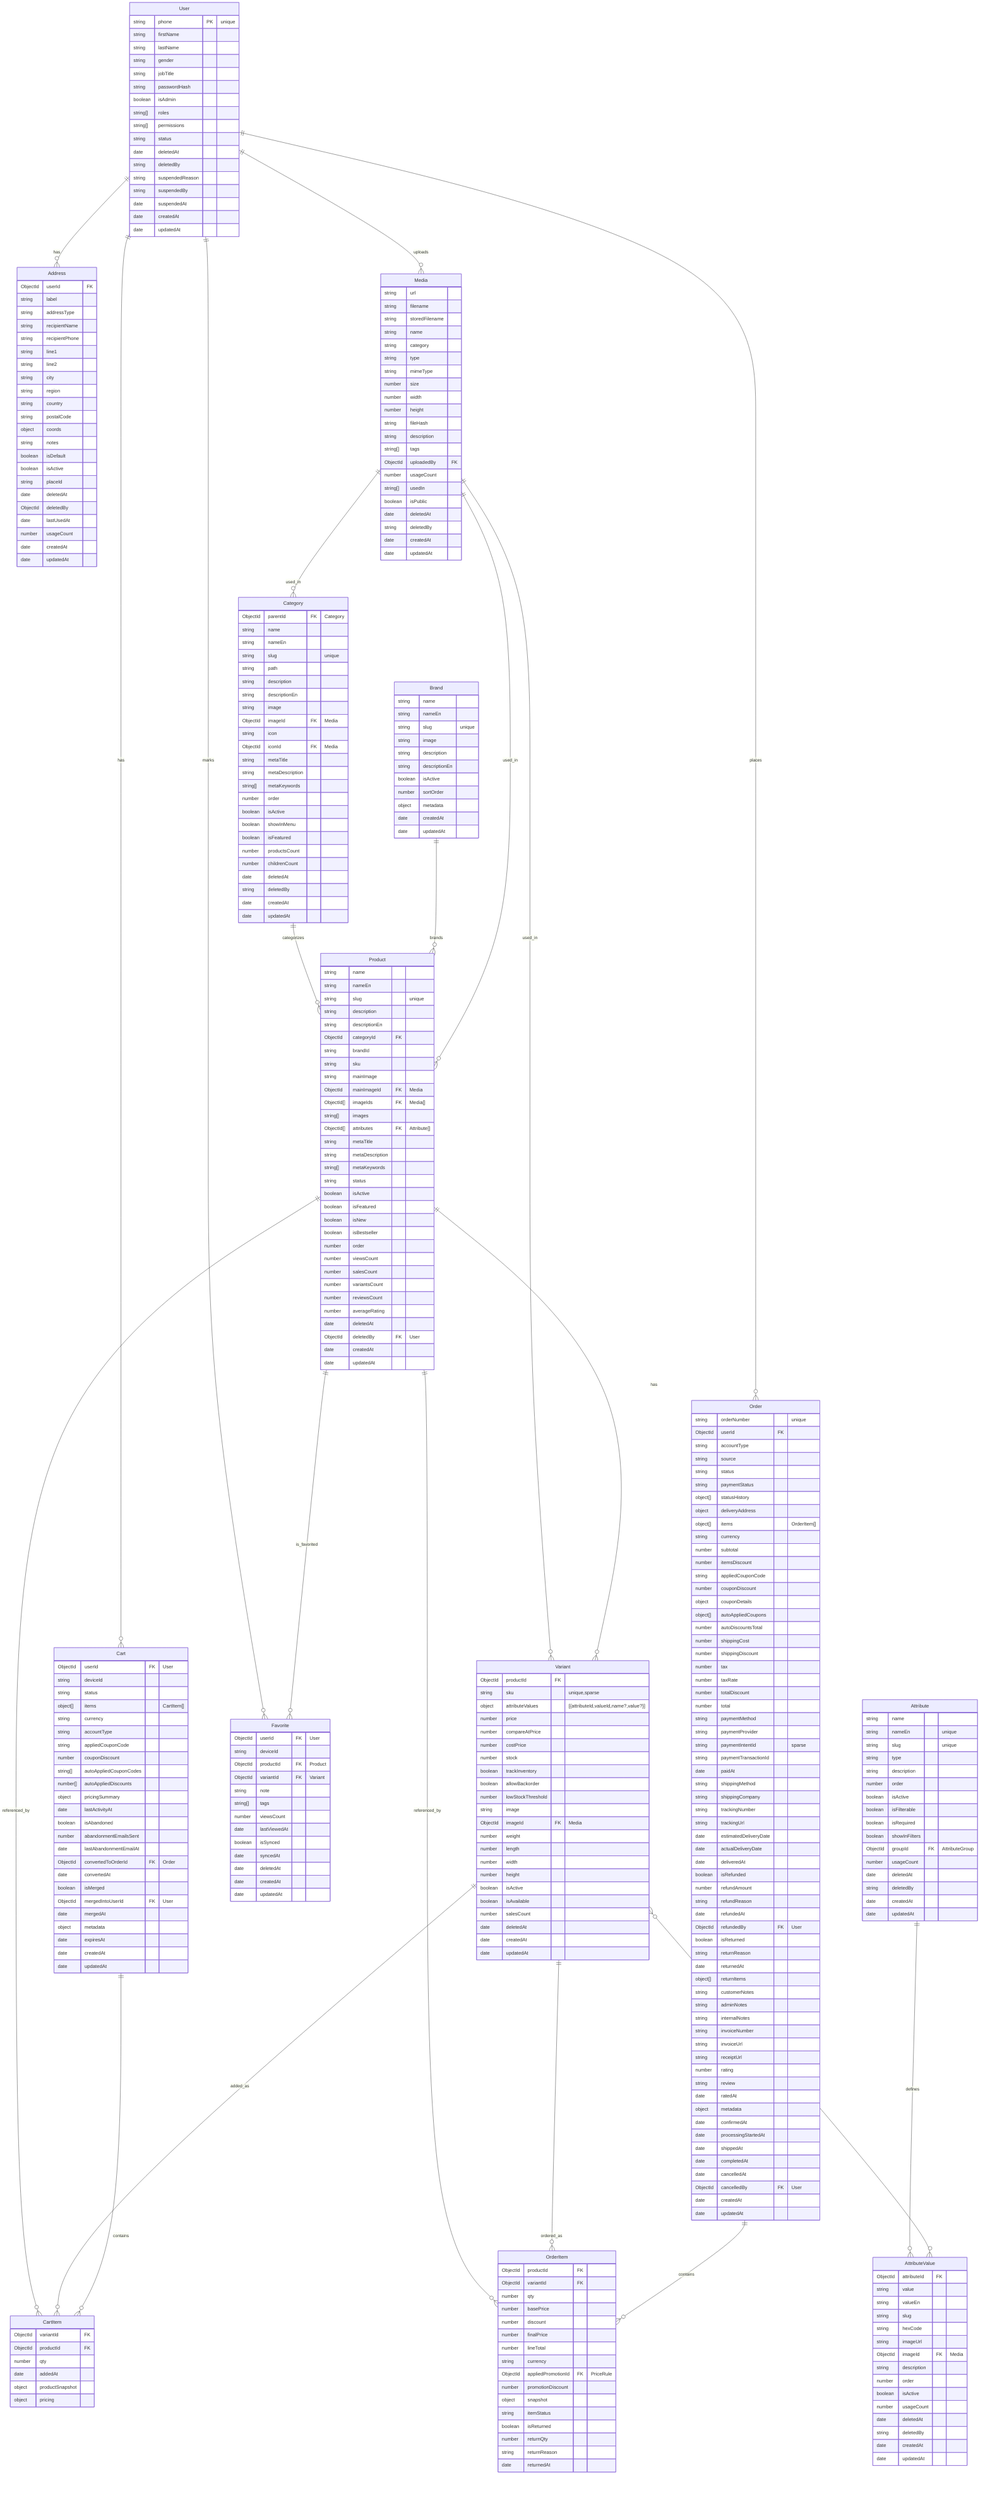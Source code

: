 %% Mermaid ER diagram for TagDoD database (MongoDB via Mongoose)
%% View online: https://mermaid.live

erDiagram
  User ||--o{ Address : has
  User ||--o{ Cart : has
  User ||--o{ Order : places
  User ||--o{ Favorite : marks
  User ||--o{ Media : uploads

  Category ||--o{ Product : categorizes
  Brand ||--o{ Product : brands

  Media ||--o{ Product : used_in
  Media ||--o{ Variant : used_in
  Media ||--o{ Category : used_in

  Attribute ||--o{ AttributeValue : defines
  Product ||--o{ Variant : has
  Product ||--o{ Favorite : is_favorited
  Product ||--o{ CartItem : referenced_by
  Product ||--o{ OrderItem : referenced_by

  Variant ||--o{ CartItem : added_as
  Variant ||--o{ OrderItem : ordered_as
  Variant }o--o{ AttributeValue : composes

  Cart ||--o{ CartItem : contains
  Order ||--o{ OrderItem : contains

  User {
    string phone PK "unique"
    string firstName
    string lastName
    string gender
    string jobTitle
    string passwordHash
    boolean isAdmin
    string[] roles
    string[] permissions
    string status
    date deletedAt
    string deletedBy
    string suspendedReason
    string suspendedBy
    date suspendedAt
    date createdAt
    date updatedAt
  }

  Address {
    ObjectId userId FK
    string label
    string addressType
    string recipientName
    string recipientPhone
    string line1
    string line2
    string city
    string region
    string country
    string postalCode
    object coords
    string notes
    boolean isDefault
    boolean isActive
    string placeId
    date deletedAt
    ObjectId deletedBy
    date lastUsedAt
    number usageCount
    date createdAt
    date updatedAt
  }

  Media {
    string url
    string filename
    string storedFilename
    string name
    string category
    string type
    string mimeType
    number size
    number width
    number height
    string fileHash
    string description
    string[] tags
    ObjectId uploadedBy FK
    number usageCount
    string[] usedIn
    boolean isPublic
    date deletedAt
    string deletedBy
    date createdAt
    date updatedAt
  }

  Category {
    ObjectId parentId FK "Category"
    string name
    string nameEn
    string slug "unique"
    string path
    string description
    string descriptionEn
    string image
    ObjectId imageId FK "Media"
    string icon
    ObjectId iconId FK "Media"
    string metaTitle
    string metaDescription
    string[] metaKeywords
    number order
    boolean isActive
    boolean showInMenu
    boolean isFeatured
    number productsCount
    number childrenCount
    date deletedAt
    string deletedBy
    date createdAt
    date updatedAt
  }

  Brand {
    string name
    string nameEn
    string slug "unique"
    string image
    string description
    string descriptionEn
    boolean isActive
    number sortOrder
    object metadata
    date createdAt
    date updatedAt
  }

  Attribute {
    string name
    string nameEn "unique"
    string slug "unique"
    string type
    string description
    number order
    boolean isActive
    boolean isFilterable
    boolean isRequired
    boolean showInFilters
    ObjectId groupId FK "AttributeGroup"
    number usageCount
    date deletedAt
    string deletedBy
    date createdAt
    date updatedAt
  }

  AttributeValue {
    ObjectId attributeId FK
    string value
    string valueEn
    string slug
    string hexCode
    string imageUrl
    ObjectId imageId FK "Media"
    string description
    number order
    boolean isActive
    number usageCount
    date deletedAt
    string deletedBy
    date createdAt
    date updatedAt
  }

  Product {
    string name
    string nameEn
    string slug "unique"
    string description
    string descriptionEn
    ObjectId categoryId FK
    string brandId
    string sku
    string mainImage
    ObjectId mainImageId FK "Media"
    ObjectId[] imageIds FK "Media[]"
    string[] images
    ObjectId[] attributes FK "Attribute[]"
    string metaTitle
    string metaDescription
    string[] metaKeywords
    string status
    boolean isActive
    boolean isFeatured
    boolean isNew
    boolean isBestseller
    number order
    number viewsCount
    number salesCount
    number variantsCount
    number reviewsCount
    number averageRating
    date deletedAt
    ObjectId deletedBy FK "User"
    date createdAt
    date updatedAt
  }

  Variant {
    ObjectId productId FK
    string sku "unique,sparse"
    object attributeValues "[{attributeId,valueId,name?,value?}]"
    number price
    number compareAtPrice
    number costPrice
    number stock
    boolean trackInventory
    boolean allowBackorder
    number lowStockThreshold
    string image
    ObjectId imageId FK "Media"
    number weight
    number length
    number width
    number height
    boolean isActive
    boolean isAvailable
    number salesCount
    date deletedAt
    date createdAt
    date updatedAt
  }

  Cart {
    ObjectId userId FK "User"
    string deviceId
    string status
    object[] items "CartItem[]"
    string currency
    string accountType
    string appliedCouponCode
    number couponDiscount
    string[] autoAppliedCouponCodes
    number[] autoAppliedDiscounts
    object pricingSummary
    date lastActivityAt
    boolean isAbandoned
    number abandonmentEmailsSent
    date lastAbandonmentEmailAt
    ObjectId convertedToOrderId FK "Order"
    date convertedAt
    boolean isMerged
    ObjectId mergedIntoUserId FK "User"
    date mergedAt
    object metadata
    date expiresAt
    date createdAt
    date updatedAt
  }

  CartItem {
    ObjectId variantId FK
    ObjectId productId FK
    number qty
    date addedAt
    object productSnapshot
    object pricing
  }

  Order {
    string orderNumber "unique"
    ObjectId userId FK
    string accountType
    string source
    string status
    string paymentStatus
    object[] statusHistory
    object deliveryAddress
    object[] items "OrderItem[]"
    string currency
    number subtotal
    number itemsDiscount
    string appliedCouponCode
    number couponDiscount
    object couponDetails
    object[] autoAppliedCoupons
    number autoDiscountsTotal
    number shippingCost
    number shippingDiscount
    number tax
    number taxRate
    number totalDiscount
    number total
    string paymentMethod
    string paymentProvider
    string paymentIntentId "sparse"
    string paymentTransactionId
    date paidAt
    string shippingMethod
    string shippingCompany
    string trackingNumber
    string trackingUrl
    date estimatedDeliveryDate
    date actualDeliveryDate
    date deliveredAt
    boolean isRefunded
    number refundAmount
    string refundReason
    date refundedAt
    ObjectId refundedBy FK "User"
    boolean isReturned
    string returnReason
    date returnedAt
    object[] returnItems
    string customerNotes
    string adminNotes
    string internalNotes
    string invoiceNumber
    string invoiceUrl
    string receiptUrl
    number rating
    string review
    date ratedAt
    object metadata
    date confirmedAt
    date processingStartedAt
    date shippedAt
    date completedAt
    date cancelledAt
    ObjectId cancelledBy FK "User"
    date createdAt
    date updatedAt
  }

  OrderItem {
    ObjectId productId FK
    ObjectId variantId FK
    number qty
    number basePrice
    number discount
    number finalPrice
    number lineTotal
    string currency
    ObjectId appliedPromotionId FK "PriceRule"
    number promotionDiscount
    object snapshot
    string itemStatus
    boolean isReturned
    number returnQty
    string returnReason
    date returnedAt
  }

  Favorite {
    ObjectId userId FK "User"
    string deviceId
    ObjectId productId FK "Product"
    ObjectId variantId FK "Variant"
    string note
    string[] tags
    number viewsCount
    date lastViewedAt
    boolean isSynced
    date syncedAt
    date deletedAt
    date createdAt
    date updatedAt
  }